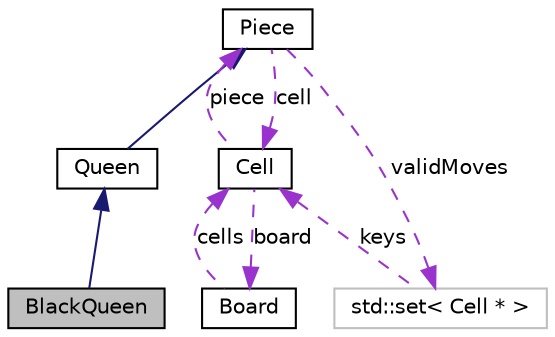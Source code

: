 digraph G
{
  bgcolor="transparent";
  edge [fontname="Helvetica",fontsize="10",labelfontname="Helvetica",labelfontsize="10"];
  node [fontname="Helvetica",fontsize="10",shape=record];
  Node1 [label="BlackQueen",height=0.2,width=0.4,color="black", fillcolor="grey75", style="filled" fontcolor="black"];
  Node2 -> Node1 [dir=back,color="midnightblue",fontsize="10",style="solid",fontname="Helvetica"];
  Node2 [label="Queen",height=0.2,width=0.4,color="black",URL="$d5/d3f/classQueen.html"];
  Node3 -> Node2 [dir=back,color="midnightblue",fontsize="10",style="solid",fontname="Helvetica"];
  Node3 [label="Piece",height=0.2,width=0.4,color="black",URL="$d5/df0/classPiece.html",tooltip="Virtual base class for all Piece objects."];
  Node4 -> Node3 [dir=back,color="darkorchid3",fontsize="10",style="dashed",label="cell",fontname="Helvetica"];
  Node4 [label="Cell",height=0.2,width=0.4,color="black",URL="$de/dfd/classCell.html",tooltip="An interface for the Cell class that holds a piece (real or empty)."];
  Node5 -> Node4 [dir=back,color="darkorchid3",fontsize="10",style="dashed",label="board",fontname="Helvetica"];
  Node5 [label="Board",height=0.2,width=0.4,color="black",URL="$de/d23/classBoard.html",tooltip="An interface for the Board class."];
  Node4 -> Node5 [dir=back,color="darkorchid3",fontsize="10",style="dashed",label="cells",fontname="Helvetica"];
  Node3 -> Node4 [dir=back,color="darkorchid3",fontsize="10",style="dashed",label="piece",fontname="Helvetica"];
  Node6 -> Node3 [dir=back,color="darkorchid3",fontsize="10",style="dashed",label="validMoves",fontname="Helvetica"];
  Node6 [label="std::set\< Cell * \>",height=0.2,width=0.4,color="grey75"];
  Node4 -> Node6 [dir=back,color="darkorchid3",fontsize="10",style="dashed",label="keys",fontname="Helvetica"];
}
